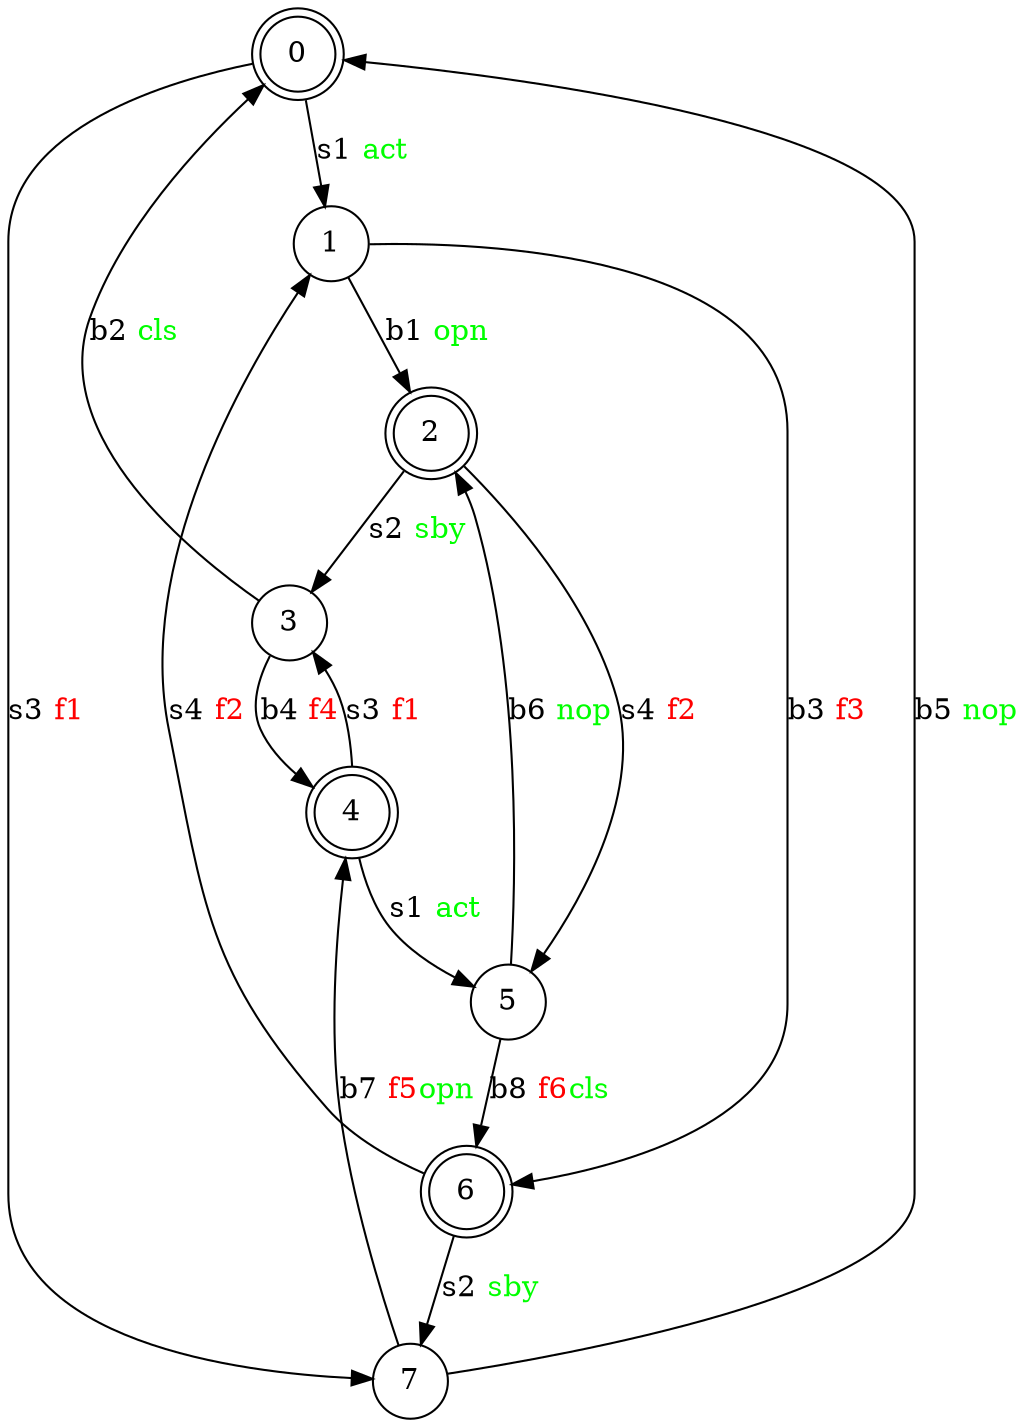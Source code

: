digraph Rete2_RS {
	0 -> 1 [label=<s1 <FONT COLOR="green">act</FONT>>]
	1 -> 2 [label=<b1 <FONT COLOR="green">opn</FONT>>]
	2 -> 3 [label=<s2 <FONT COLOR="green">sby</FONT>>]
	3 -> 0 [label=<b2 <FONT COLOR="green">cls</FONT>>]
	3 -> 4 [label=<b4 <FONT COLOR="red">f4</FONT>>]
	4 -> 5 [label=<s1 <FONT COLOR="green">act</FONT>>]
	5 -> 2 [label=<b6 <FONT COLOR="green">nop</FONT>>]
	5 -> 6 [label=<b8 <FONT COLOR="red">f6</FONT><FONT COLOR="green">cls</FONT>>]
	6 -> 7 [label=<s2 <FONT COLOR="green">sby</FONT>>]
	7 -> 0 [label=<b5 <FONT COLOR="green">nop</FONT>>]
	7 -> 4 [label=<b7 <FONT COLOR="red">f5</FONT><FONT COLOR="green">opn</FONT>>]
	6 -> 1 [label=<s4 <FONT COLOR="red">f2</FONT>>]
	4 -> 3 [label=<s3 <FONT COLOR="red">f1</FONT>>]
	2 -> 5 [label=<s4 <FONT COLOR="red">f2</FONT>>]
	1 -> 6 [label=<b3 <FONT COLOR="red">f3</FONT>>]
	0 -> 7 [label=<s3 <FONT COLOR="red">f1</FONT>>]
	0 [shape=doublecircle]
	1 [shape=circle]
	2 [shape=doublecircle]
	3 [shape=circle]
	4 [shape=doublecircle]
	5 [shape=circle]
	6 [shape=doublecircle]
	7 [shape=circle]
}
